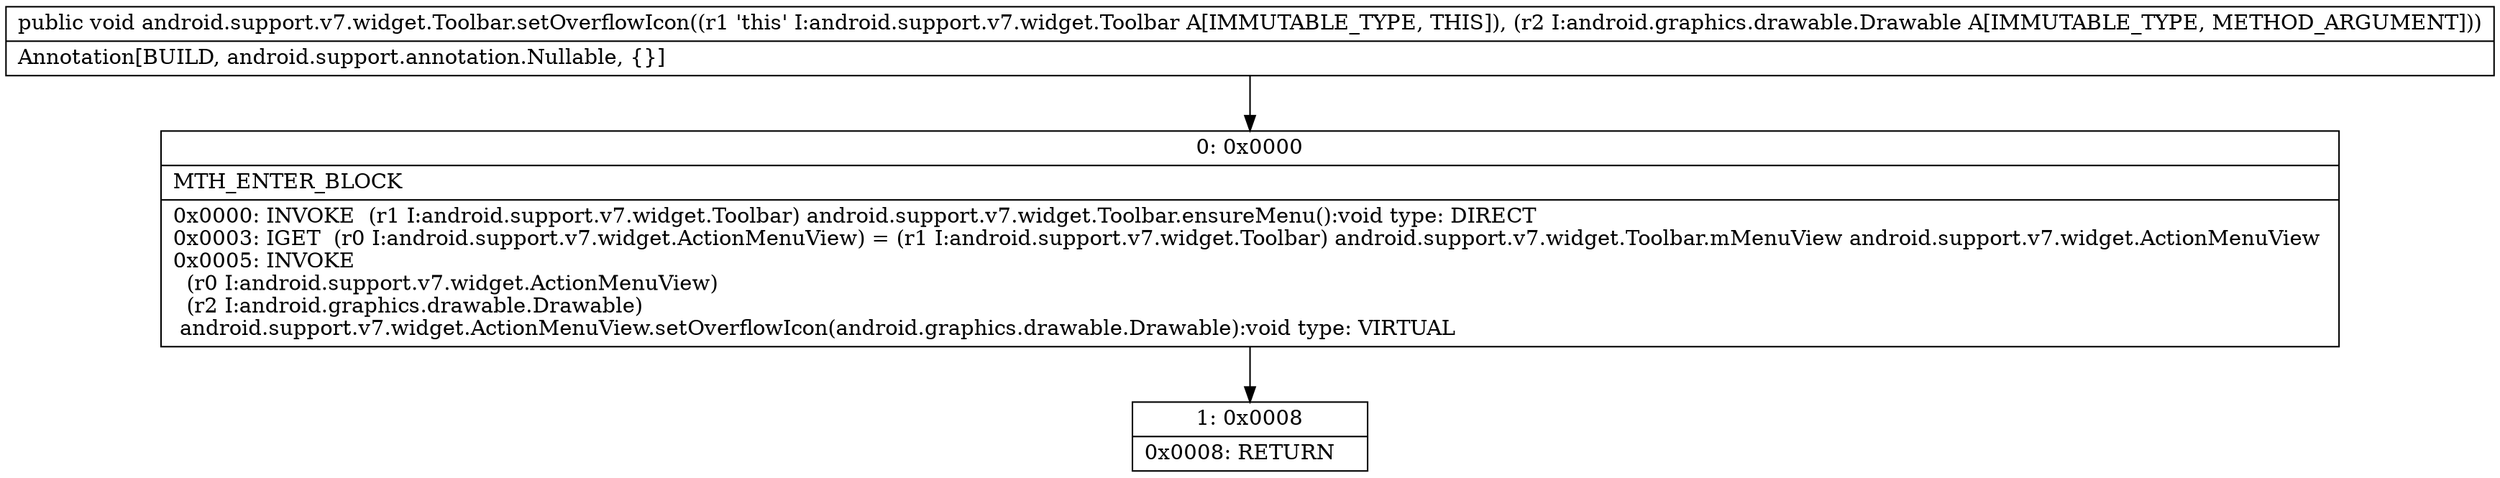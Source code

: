 digraph "CFG forandroid.support.v7.widget.Toolbar.setOverflowIcon(Landroid\/graphics\/drawable\/Drawable;)V" {
Node_0 [shape=record,label="{0\:\ 0x0000|MTH_ENTER_BLOCK\l|0x0000: INVOKE  (r1 I:android.support.v7.widget.Toolbar) android.support.v7.widget.Toolbar.ensureMenu():void type: DIRECT \l0x0003: IGET  (r0 I:android.support.v7.widget.ActionMenuView) = (r1 I:android.support.v7.widget.Toolbar) android.support.v7.widget.Toolbar.mMenuView android.support.v7.widget.ActionMenuView \l0x0005: INVOKE  \l  (r0 I:android.support.v7.widget.ActionMenuView)\l  (r2 I:android.graphics.drawable.Drawable)\l android.support.v7.widget.ActionMenuView.setOverflowIcon(android.graphics.drawable.Drawable):void type: VIRTUAL \l}"];
Node_1 [shape=record,label="{1\:\ 0x0008|0x0008: RETURN   \l}"];
MethodNode[shape=record,label="{public void android.support.v7.widget.Toolbar.setOverflowIcon((r1 'this' I:android.support.v7.widget.Toolbar A[IMMUTABLE_TYPE, THIS]), (r2 I:android.graphics.drawable.Drawable A[IMMUTABLE_TYPE, METHOD_ARGUMENT]))  | Annotation[BUILD, android.support.annotation.Nullable, \{\}]\l}"];
MethodNode -> Node_0;
Node_0 -> Node_1;
}

